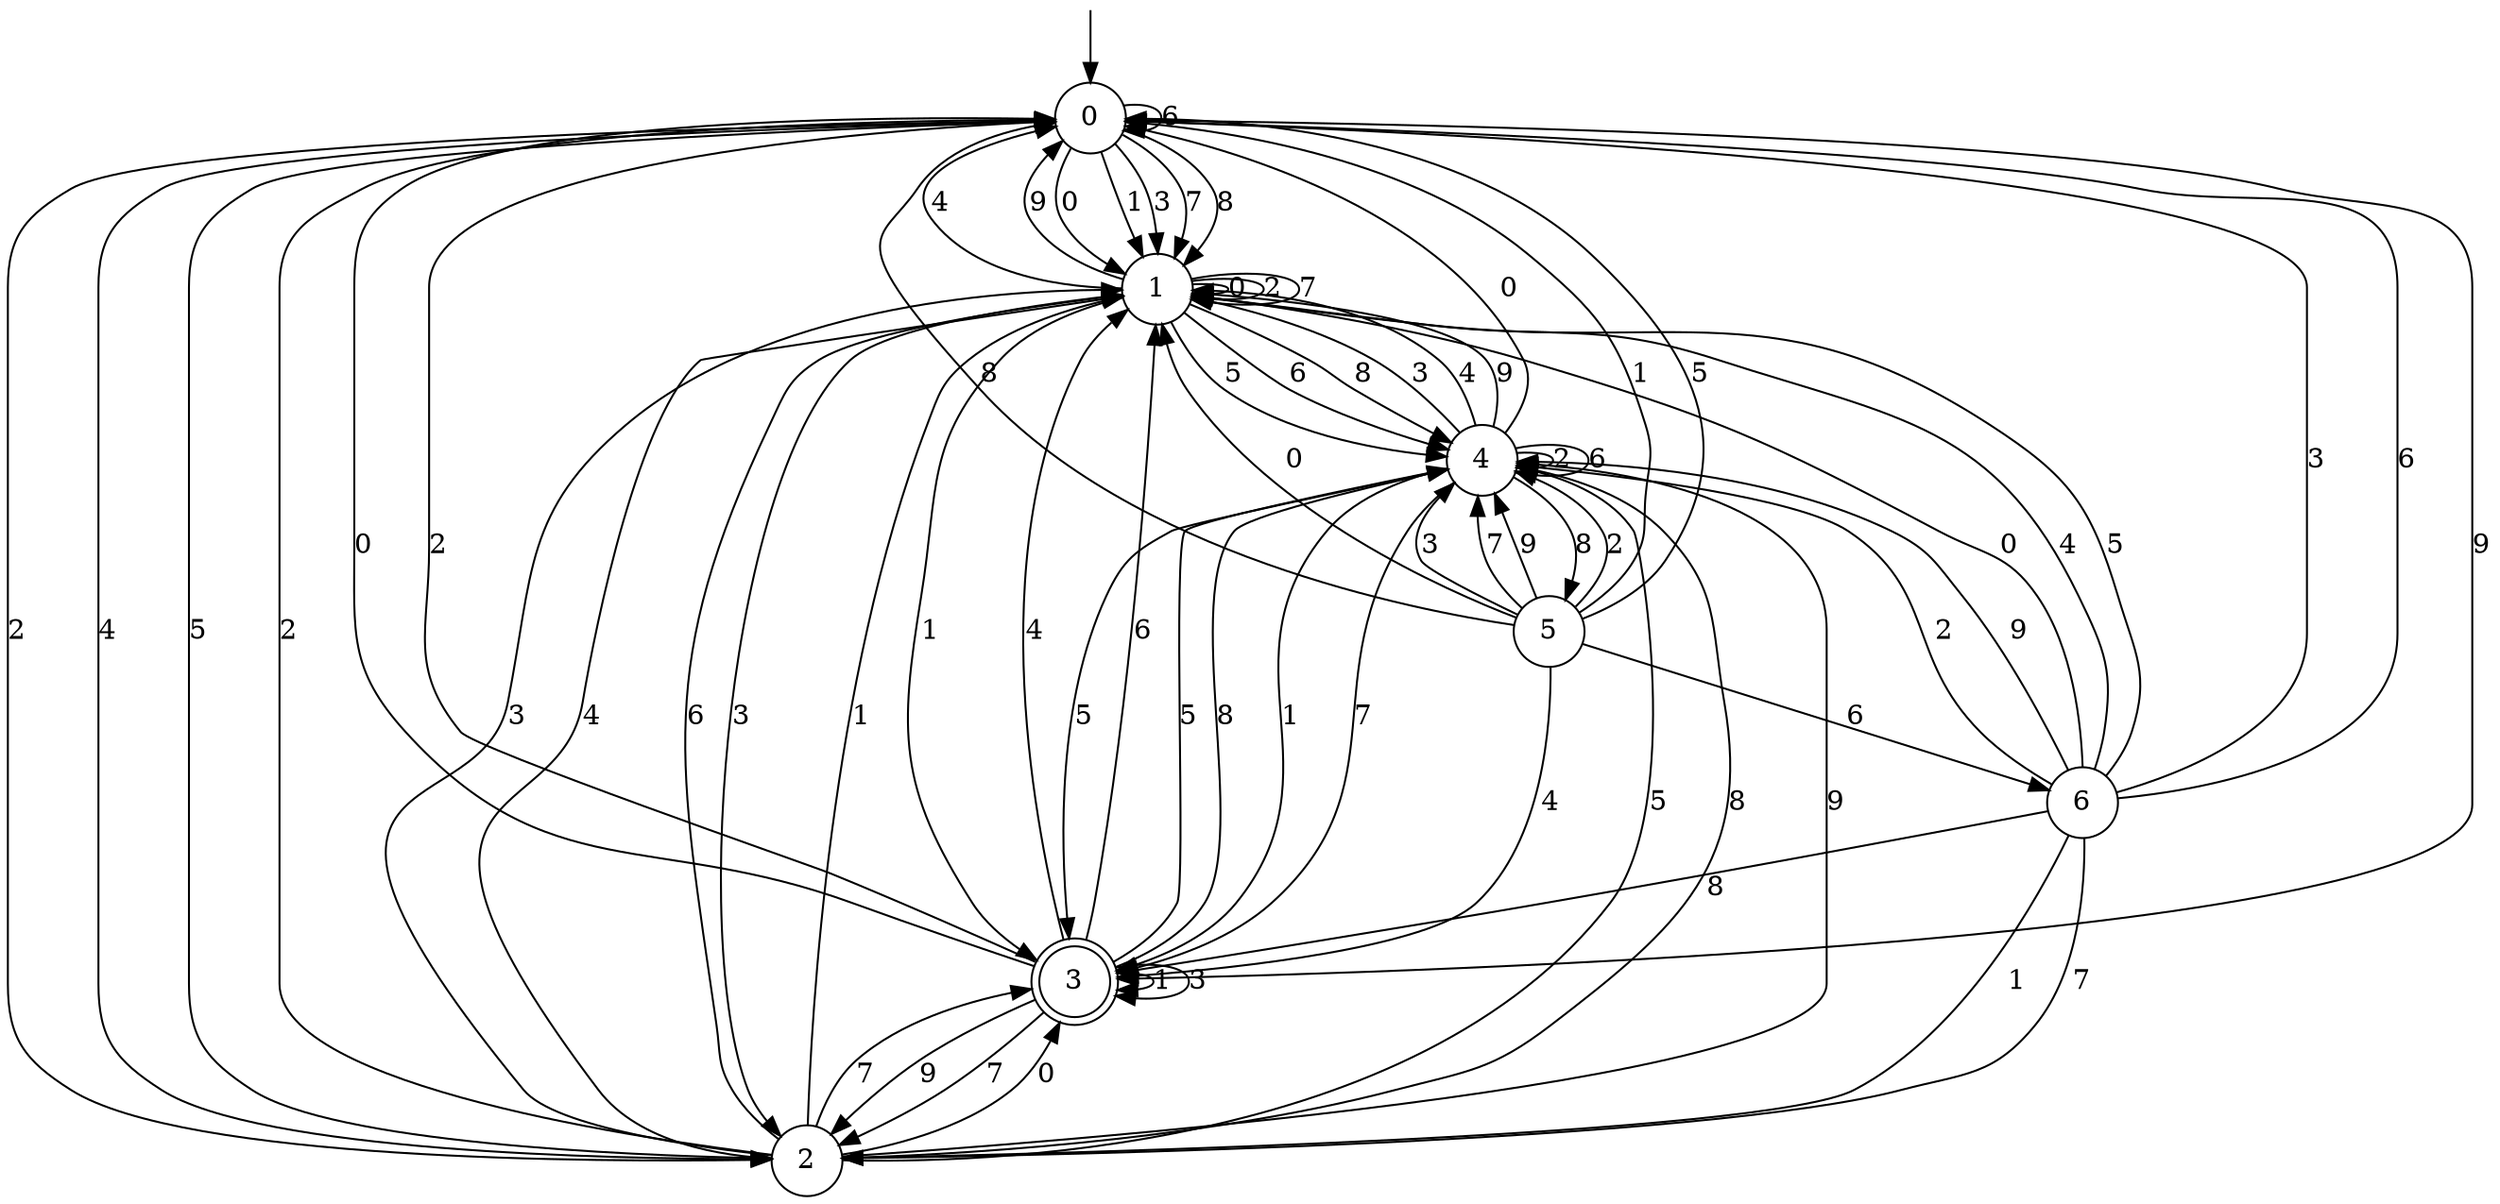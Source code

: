 digraph g {

	s0 [shape="circle" label="0"];
	s1 [shape="circle" label="1"];
	s2 [shape="circle" label="2"];
	s3 [shape="doublecircle" label="3"];
	s4 [shape="circle" label="4"];
	s5 [shape="circle" label="5"];
	s6 [shape="circle" label="6"];
	s0 -> s1 [label="0"];
	s0 -> s1 [label="1"];
	s0 -> s2 [label="2"];
	s0 -> s1 [label="3"];
	s0 -> s2 [label="4"];
	s0 -> s2 [label="5"];
	s0 -> s0 [label="6"];
	s0 -> s1 [label="7"];
	s0 -> s1 [label="8"];
	s0 -> s3 [label="9"];
	s1 -> s1 [label="0"];
	s1 -> s3 [label="1"];
	s1 -> s1 [label="2"];
	s1 -> s2 [label="3"];
	s1 -> s0 [label="4"];
	s1 -> s4 [label="5"];
	s1 -> s4 [label="6"];
	s1 -> s1 [label="7"];
	s1 -> s4 [label="8"];
	s1 -> s0 [label="9"];
	s2 -> s3 [label="0"];
	s2 -> s1 [label="1"];
	s2 -> s0 [label="2"];
	s2 -> s1 [label="3"];
	s2 -> s1 [label="4"];
	s2 -> s4 [label="5"];
	s2 -> s1 [label="6"];
	s2 -> s3 [label="7"];
	s2 -> s4 [label="8"];
	s2 -> s4 [label="9"];
	s3 -> s0 [label="0"];
	s3 -> s3 [label="1"];
	s3 -> s0 [label="2"];
	s3 -> s3 [label="3"];
	s3 -> s1 [label="4"];
	s3 -> s4 [label="5"];
	s3 -> s1 [label="6"];
	s3 -> s2 [label="7"];
	s3 -> s4 [label="8"];
	s3 -> s2 [label="9"];
	s4 -> s0 [label="0"];
	s4 -> s3 [label="1"];
	s4 -> s4 [label="2"];
	s4 -> s1 [label="3"];
	s4 -> s1 [label="4"];
	s4 -> s3 [label="5"];
	s4 -> s4 [label="6"];
	s4 -> s3 [label="7"];
	s4 -> s5 [label="8"];
	s4 -> s1 [label="9"];
	s5 -> s1 [label="0"];
	s5 -> s0 [label="1"];
	s5 -> s4 [label="2"];
	s5 -> s4 [label="3"];
	s5 -> s3 [label="4"];
	s5 -> s0 [label="5"];
	s5 -> s6 [label="6"];
	s5 -> s4 [label="7"];
	s5 -> s0 [label="8"];
	s5 -> s4 [label="9"];
	s6 -> s1 [label="0"];
	s6 -> s2 [label="1"];
	s6 -> s4 [label="2"];
	s6 -> s0 [label="3"];
	s6 -> s1 [label="4"];
	s6 -> s1 [label="5"];
	s6 -> s0 [label="6"];
	s6 -> s2 [label="7"];
	s6 -> s3 [label="8"];
	s6 -> s4 [label="9"];

__start0 [label="" shape="none" width="0" height="0"];
__start0 -> s0;

}
